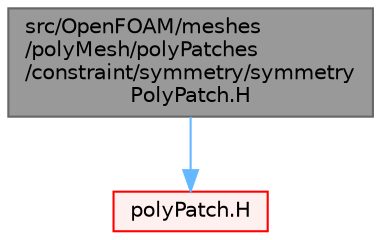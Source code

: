 digraph "src/OpenFOAM/meshes/polyMesh/polyPatches/constraint/symmetry/symmetryPolyPatch.H"
{
 // LATEX_PDF_SIZE
  bgcolor="transparent";
  edge [fontname=Helvetica,fontsize=10,labelfontname=Helvetica,labelfontsize=10];
  node [fontname=Helvetica,fontsize=10,shape=box,height=0.2,width=0.4];
  Node1 [id="Node000001",label="src/OpenFOAM/meshes\l/polyMesh/polyPatches\l/constraint/symmetry/symmetry\lPolyPatch.H",height=0.2,width=0.4,color="gray40", fillcolor="grey60", style="filled", fontcolor="black",tooltip=" "];
  Node1 -> Node2 [id="edge1_Node000001_Node000002",color="steelblue1",style="solid",tooltip=" "];
  Node2 [id="Node000002",label="polyPatch.H",height=0.2,width=0.4,color="red", fillcolor="#FFF0F0", style="filled",URL="$polyPatch_8H.html",tooltip=" "];
}
